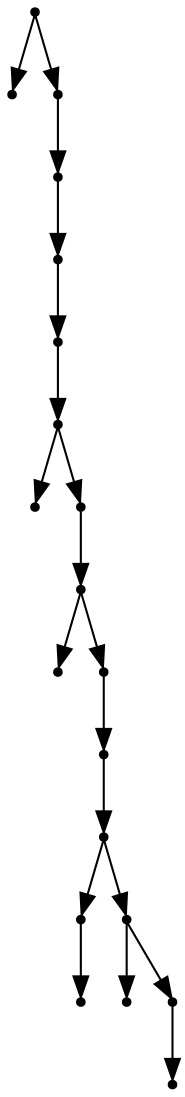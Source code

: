 digraph {
  19 [shape=point];
  0 [shape=point];
  18 [shape=point];
  17 [shape=point];
  16 [shape=point];
  15 [shape=point];
  14 [shape=point];
  1 [shape=point];
  13 [shape=point];
  12 [shape=point];
  2 [shape=point];
  11 [shape=point];
  10 [shape=point];
  9 [shape=point];
  4 [shape=point];
  3 [shape=point];
  8 [shape=point];
  5 [shape=point];
  7 [shape=point];
  6 [shape=point];
19 -> 0;
19 -> 18;
18 -> 17;
17 -> 16;
16 -> 15;
15 -> 14;
14 -> 1;
14 -> 13;
13 -> 12;
12 -> 2;
12 -> 11;
11 -> 10;
10 -> 9;
9 -> 4;
4 -> 3;
9 -> 8;
8 -> 5;
8 -> 7;
7 -> 6;
}
